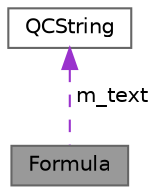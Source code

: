 digraph "Formula"
{
 // INTERACTIVE_SVG=YES
 // LATEX_PDF_SIZE
  bgcolor="transparent";
  edge [fontname=Helvetica,fontsize=10,labelfontname=Helvetica,labelfontsize=10];
  node [fontname=Helvetica,fontsize=10,shape=box,height=0.2,width=0.4];
  Node1 [label="Formula",height=0.2,width=0.4,color="gray40", fillcolor="grey60", style="filled", fontcolor="black",tooltip="Class representing a LaTeX formula as found in the documentation."];
  Node2 -> Node1 [dir="back",color="darkorchid3",style="dashed",label=" m_text" ];
  Node2 [label="QCString",height=0.2,width=0.4,color="gray40", fillcolor="white", style="filled",URL="$d9/d45/class_q_c_string.html",tooltip="This is an alternative implementation of QCString."];
}
